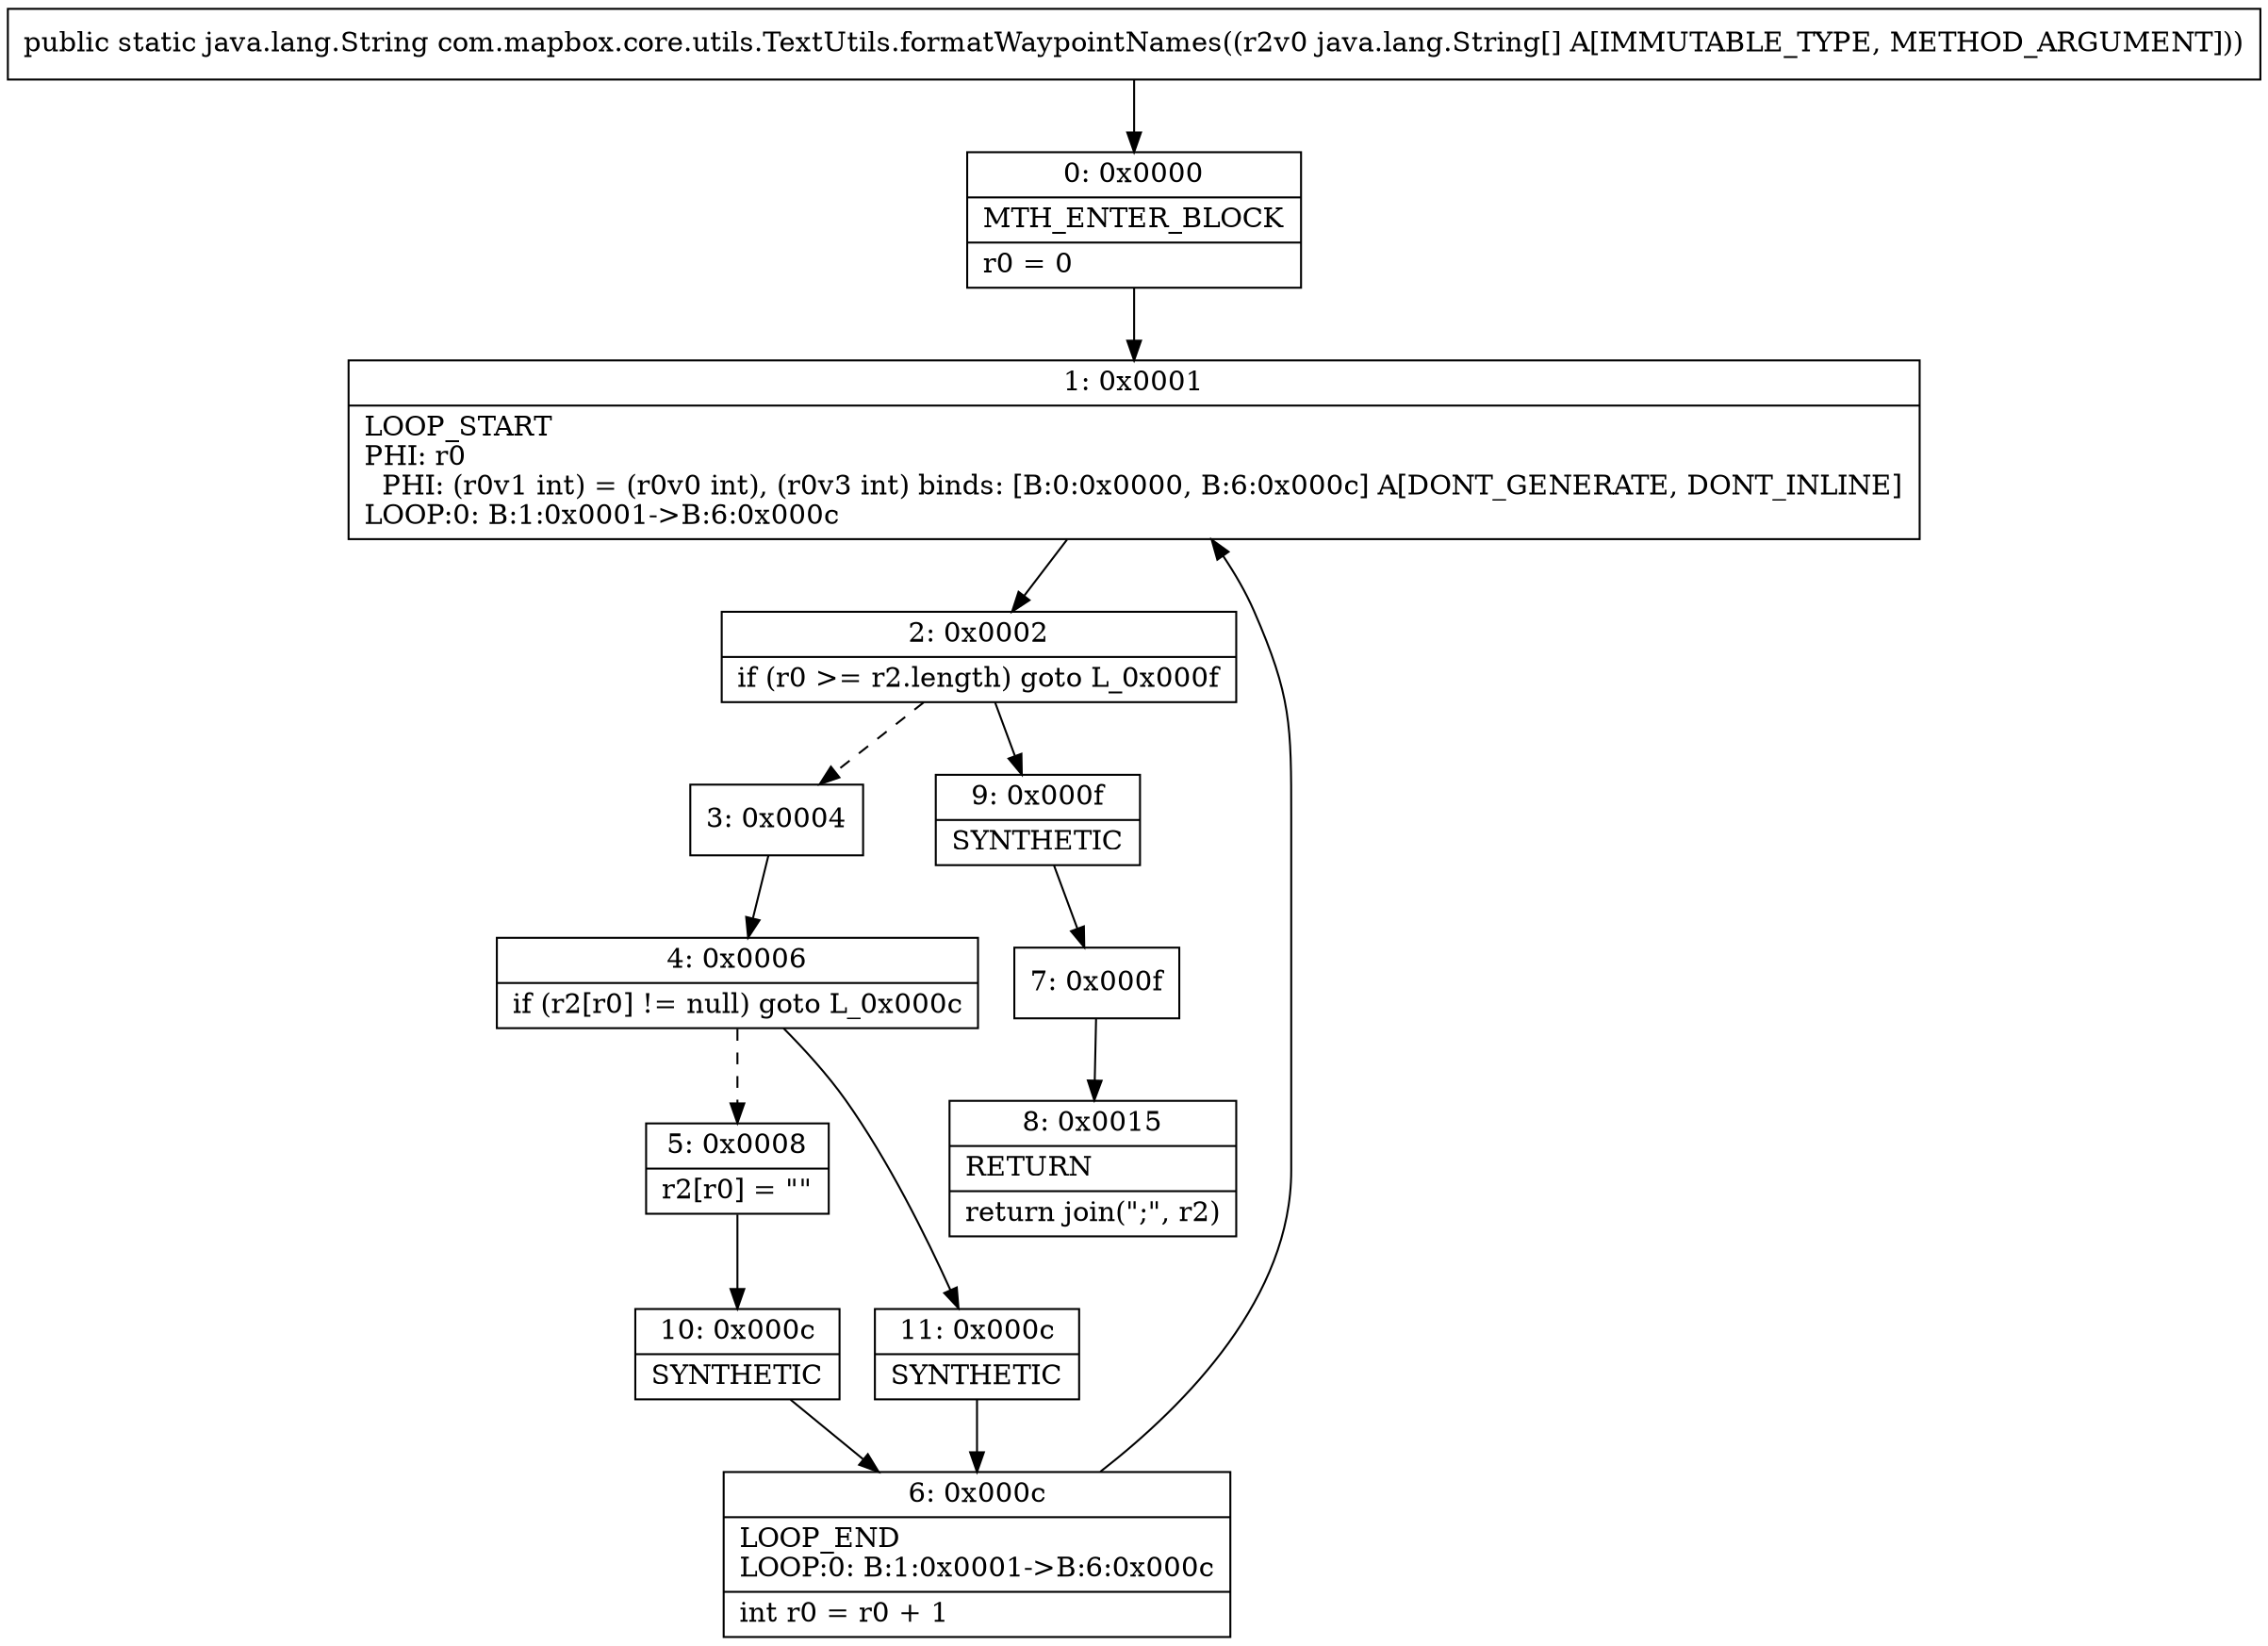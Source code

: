 digraph "CFG forcom.mapbox.core.utils.TextUtils.formatWaypointNames([Ljava\/lang\/String;)Ljava\/lang\/String;" {
Node_0 [shape=record,label="{0\:\ 0x0000|MTH_ENTER_BLOCK\l|r0 = 0\l}"];
Node_1 [shape=record,label="{1\:\ 0x0001|LOOP_START\lPHI: r0 \l  PHI: (r0v1 int) = (r0v0 int), (r0v3 int) binds: [B:0:0x0000, B:6:0x000c] A[DONT_GENERATE, DONT_INLINE]\lLOOP:0: B:1:0x0001\-\>B:6:0x000c\l}"];
Node_2 [shape=record,label="{2\:\ 0x0002|if (r0 \>= r2.length) goto L_0x000f\l}"];
Node_3 [shape=record,label="{3\:\ 0x0004}"];
Node_4 [shape=record,label="{4\:\ 0x0006|if (r2[r0] != null) goto L_0x000c\l}"];
Node_5 [shape=record,label="{5\:\ 0x0008|r2[r0] = \"\"\l}"];
Node_6 [shape=record,label="{6\:\ 0x000c|LOOP_END\lLOOP:0: B:1:0x0001\-\>B:6:0x000c\l|int r0 = r0 + 1\l}"];
Node_7 [shape=record,label="{7\:\ 0x000f}"];
Node_8 [shape=record,label="{8\:\ 0x0015|RETURN\l|return join(\";\", r2)\l}"];
Node_9 [shape=record,label="{9\:\ 0x000f|SYNTHETIC\l}"];
Node_10 [shape=record,label="{10\:\ 0x000c|SYNTHETIC\l}"];
Node_11 [shape=record,label="{11\:\ 0x000c|SYNTHETIC\l}"];
MethodNode[shape=record,label="{public static java.lang.String com.mapbox.core.utils.TextUtils.formatWaypointNames((r2v0 java.lang.String[] A[IMMUTABLE_TYPE, METHOD_ARGUMENT])) }"];
MethodNode -> Node_0;
Node_0 -> Node_1;
Node_1 -> Node_2;
Node_2 -> Node_3[style=dashed];
Node_2 -> Node_9;
Node_3 -> Node_4;
Node_4 -> Node_5[style=dashed];
Node_4 -> Node_11;
Node_5 -> Node_10;
Node_6 -> Node_1;
Node_7 -> Node_8;
Node_9 -> Node_7;
Node_10 -> Node_6;
Node_11 -> Node_6;
}


